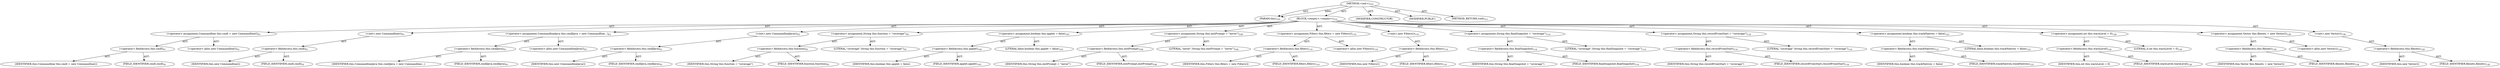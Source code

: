 digraph "&lt;init&gt;" {  
"111669149722" [label = <(METHOD,&lt;init&gt;)<SUB>310</SUB>> ]
"115964117038" [label = <(PARAM,this)<SUB>310</SUB>> ]
"25769803804" [label = <(BLOCK,&lt;empty&gt;,&lt;empty&gt;)<SUB>310</SUB>> ]
"30064771134" [label = <(&lt;operator&gt;.assignment,Commandline this.cmdl = new Commandline())<SUB>91</SUB>> ]
"30064771135" [label = <(&lt;operator&gt;.fieldAccess,this.cmdl)<SUB>91</SUB>> ]
"68719476797" [label = <(IDENTIFIER,this,Commandline this.cmdl = new Commandline())> ]
"55834574876" [label = <(FIELD_IDENTIFIER,cmdl,cmdl)<SUB>91</SUB>> ]
"30064771136" [label = <(&lt;operator&gt;.alloc,new Commandline())<SUB>91</SUB>> ]
"30064771137" [label = <(&lt;init&gt;,new Commandline())<SUB>91</SUB>> ]
"30064771138" [label = <(&lt;operator&gt;.fieldAccess,this.cmdl)<SUB>91</SUB>> ]
"68719476798" [label = <(IDENTIFIER,this,new Commandline())> ]
"55834574877" [label = <(FIELD_IDENTIFIER,cmdl,cmdl)<SUB>91</SUB>> ]
"30064771139" [label = <(&lt;operator&gt;.assignment,CommandlineJava this.cmdlJava = new Commandline...)<SUB>93</SUB>> ]
"30064771140" [label = <(&lt;operator&gt;.fieldAccess,this.cmdlJava)<SUB>93</SUB>> ]
"68719476799" [label = <(IDENTIFIER,this,CommandlineJava this.cmdlJava = new Commandline...)> ]
"55834574878" [label = <(FIELD_IDENTIFIER,cmdlJava,cmdlJava)<SUB>93</SUB>> ]
"30064771141" [label = <(&lt;operator&gt;.alloc,new CommandlineJava())<SUB>93</SUB>> ]
"30064771142" [label = <(&lt;init&gt;,new CommandlineJava())<SUB>93</SUB>> ]
"30064771143" [label = <(&lt;operator&gt;.fieldAccess,this.cmdlJava)<SUB>93</SUB>> ]
"68719476800" [label = <(IDENTIFIER,this,new CommandlineJava())> ]
"55834574879" [label = <(FIELD_IDENTIFIER,cmdlJava,cmdlJava)<SUB>93</SUB>> ]
"30064771144" [label = <(&lt;operator&gt;.assignment,String this.function = &quot;coverage&quot;)<SUB>95</SUB>> ]
"30064771145" [label = <(&lt;operator&gt;.fieldAccess,this.function)<SUB>95</SUB>> ]
"68719476801" [label = <(IDENTIFIER,this,String this.function = &quot;coverage&quot;)> ]
"55834574880" [label = <(FIELD_IDENTIFIER,function,function)<SUB>95</SUB>> ]
"90194313227" [label = <(LITERAL,&quot;coverage&quot;,String this.function = &quot;coverage&quot;)<SUB>95</SUB>> ]
"30064771146" [label = <(&lt;operator&gt;.assignment,boolean this.applet = false)<SUB>105</SUB>> ]
"30064771147" [label = <(&lt;operator&gt;.fieldAccess,this.applet)<SUB>105</SUB>> ]
"68719476802" [label = <(IDENTIFIER,this,boolean this.applet = false)> ]
"55834574881" [label = <(FIELD_IDENTIFIER,applet,applet)<SUB>105</SUB>> ]
"90194313228" [label = <(LITERAL,false,boolean this.applet = false)<SUB>105</SUB>> ]
"30064771148" [label = <(&lt;operator&gt;.assignment,String this.exitPrompt = &quot;never&quot;)<SUB>108</SUB>> ]
"30064771149" [label = <(&lt;operator&gt;.fieldAccess,this.exitPrompt)<SUB>108</SUB>> ]
"68719476803" [label = <(IDENTIFIER,this,String this.exitPrompt = &quot;never&quot;)> ]
"55834574882" [label = <(FIELD_IDENTIFIER,exitPrompt,exitPrompt)<SUB>108</SUB>> ]
"90194313229" [label = <(LITERAL,&quot;never&quot;,String this.exitPrompt = &quot;never&quot;)<SUB>108</SUB>> ]
"30064771150" [label = <(&lt;operator&gt;.assignment,Filters this.filters = new Filters())<SUB>110</SUB>> ]
"30064771151" [label = <(&lt;operator&gt;.fieldAccess,this.filters)<SUB>110</SUB>> ]
"68719476804" [label = <(IDENTIFIER,this,Filters this.filters = new Filters())> ]
"55834574883" [label = <(FIELD_IDENTIFIER,filters,filters)<SUB>110</SUB>> ]
"30064771152" [label = <(&lt;operator&gt;.alloc,new Filters())<SUB>110</SUB>> ]
"30064771153" [label = <(&lt;init&gt;,new Filters())<SUB>110</SUB>> ]
"30064771154" [label = <(&lt;operator&gt;.fieldAccess,this.filters)<SUB>110</SUB>> ]
"68719476805" [label = <(IDENTIFIER,this,new Filters())> ]
"55834574884" [label = <(FIELD_IDENTIFIER,filters,filters)<SUB>110</SUB>> ]
"30064771155" [label = <(&lt;operator&gt;.assignment,String this.finalSnapshot = &quot;coverage&quot;)<SUB>114</SUB>> ]
"30064771156" [label = <(&lt;operator&gt;.fieldAccess,this.finalSnapshot)<SUB>114</SUB>> ]
"68719476806" [label = <(IDENTIFIER,this,String this.finalSnapshot = &quot;coverage&quot;)> ]
"55834574885" [label = <(FIELD_IDENTIFIER,finalSnapshot,finalSnapshot)<SUB>114</SUB>> ]
"90194313230" [label = <(LITERAL,&quot;coverage&quot;,String this.finalSnapshot = &quot;coverage&quot;)<SUB>114</SUB>> ]
"30064771157" [label = <(&lt;operator&gt;.assignment,String this.recordFromStart = &quot;coverage&quot;)<SUB>116</SUB>> ]
"30064771158" [label = <(&lt;operator&gt;.fieldAccess,this.recordFromStart)<SUB>116</SUB>> ]
"68719476807" [label = <(IDENTIFIER,this,String this.recordFromStart = &quot;coverage&quot;)> ]
"55834574886" [label = <(FIELD_IDENTIFIER,recordFromStart,recordFromStart)<SUB>116</SUB>> ]
"90194313231" [label = <(LITERAL,&quot;coverage&quot;,String this.recordFromStart = &quot;coverage&quot;)<SUB>116</SUB>> ]
"30064771159" [label = <(&lt;operator&gt;.assignment,boolean this.trackNatives = false)<SUB>122</SUB>> ]
"30064771160" [label = <(&lt;operator&gt;.fieldAccess,this.trackNatives)<SUB>122</SUB>> ]
"68719476808" [label = <(IDENTIFIER,this,boolean this.trackNatives = false)> ]
"55834574887" [label = <(FIELD_IDENTIFIER,trackNatives,trackNatives)<SUB>122</SUB>> ]
"90194313232" [label = <(LITERAL,false,boolean this.trackNatives = false)<SUB>122</SUB>> ]
"30064771161" [label = <(&lt;operator&gt;.assignment,int this.warnLevel = 0)<SUB>126</SUB>> ]
"30064771162" [label = <(&lt;operator&gt;.fieldAccess,this.warnLevel)<SUB>126</SUB>> ]
"68719476809" [label = <(IDENTIFIER,this,int this.warnLevel = 0)> ]
"55834574888" [label = <(FIELD_IDENTIFIER,warnLevel,warnLevel)<SUB>126</SUB>> ]
"90194313233" [label = <(LITERAL,0,int this.warnLevel = 0)<SUB>126</SUB>> ]
"30064771163" [label = <(&lt;operator&gt;.assignment,Vector this.filesets = new Vector())<SUB>128</SUB>> ]
"30064771164" [label = <(&lt;operator&gt;.fieldAccess,this.filesets)<SUB>128</SUB>> ]
"68719476810" [label = <(IDENTIFIER,this,Vector this.filesets = new Vector())> ]
"55834574889" [label = <(FIELD_IDENTIFIER,filesets,filesets)<SUB>128</SUB>> ]
"30064771165" [label = <(&lt;operator&gt;.alloc,new Vector())<SUB>128</SUB>> ]
"30064771166" [label = <(&lt;init&gt;,new Vector())<SUB>128</SUB>> ]
"30064771167" [label = <(&lt;operator&gt;.fieldAccess,this.filesets)<SUB>128</SUB>> ]
"68719476811" [label = <(IDENTIFIER,this,new Vector())> ]
"55834574890" [label = <(FIELD_IDENTIFIER,filesets,filesets)<SUB>128</SUB>> ]
"133143986250" [label = <(MODIFIER,CONSTRUCTOR)> ]
"133143986251" [label = <(MODIFIER,PUBLIC)> ]
"128849018906" [label = <(METHOD_RETURN,void)<SUB>311</SUB>> ]
  "111669149722" -> "115964117038"  [ label = "AST: "] 
  "111669149722" -> "25769803804"  [ label = "AST: "] 
  "111669149722" -> "133143986250"  [ label = "AST: "] 
  "111669149722" -> "133143986251"  [ label = "AST: "] 
  "111669149722" -> "128849018906"  [ label = "AST: "] 
  "25769803804" -> "30064771134"  [ label = "AST: "] 
  "25769803804" -> "30064771137"  [ label = "AST: "] 
  "25769803804" -> "30064771139"  [ label = "AST: "] 
  "25769803804" -> "30064771142"  [ label = "AST: "] 
  "25769803804" -> "30064771144"  [ label = "AST: "] 
  "25769803804" -> "30064771146"  [ label = "AST: "] 
  "25769803804" -> "30064771148"  [ label = "AST: "] 
  "25769803804" -> "30064771150"  [ label = "AST: "] 
  "25769803804" -> "30064771153"  [ label = "AST: "] 
  "25769803804" -> "30064771155"  [ label = "AST: "] 
  "25769803804" -> "30064771157"  [ label = "AST: "] 
  "25769803804" -> "30064771159"  [ label = "AST: "] 
  "25769803804" -> "30064771161"  [ label = "AST: "] 
  "25769803804" -> "30064771163"  [ label = "AST: "] 
  "25769803804" -> "30064771166"  [ label = "AST: "] 
  "30064771134" -> "30064771135"  [ label = "AST: "] 
  "30064771134" -> "30064771136"  [ label = "AST: "] 
  "30064771135" -> "68719476797"  [ label = "AST: "] 
  "30064771135" -> "55834574876"  [ label = "AST: "] 
  "30064771137" -> "30064771138"  [ label = "AST: "] 
  "30064771138" -> "68719476798"  [ label = "AST: "] 
  "30064771138" -> "55834574877"  [ label = "AST: "] 
  "30064771139" -> "30064771140"  [ label = "AST: "] 
  "30064771139" -> "30064771141"  [ label = "AST: "] 
  "30064771140" -> "68719476799"  [ label = "AST: "] 
  "30064771140" -> "55834574878"  [ label = "AST: "] 
  "30064771142" -> "30064771143"  [ label = "AST: "] 
  "30064771143" -> "68719476800"  [ label = "AST: "] 
  "30064771143" -> "55834574879"  [ label = "AST: "] 
  "30064771144" -> "30064771145"  [ label = "AST: "] 
  "30064771144" -> "90194313227"  [ label = "AST: "] 
  "30064771145" -> "68719476801"  [ label = "AST: "] 
  "30064771145" -> "55834574880"  [ label = "AST: "] 
  "30064771146" -> "30064771147"  [ label = "AST: "] 
  "30064771146" -> "90194313228"  [ label = "AST: "] 
  "30064771147" -> "68719476802"  [ label = "AST: "] 
  "30064771147" -> "55834574881"  [ label = "AST: "] 
  "30064771148" -> "30064771149"  [ label = "AST: "] 
  "30064771148" -> "90194313229"  [ label = "AST: "] 
  "30064771149" -> "68719476803"  [ label = "AST: "] 
  "30064771149" -> "55834574882"  [ label = "AST: "] 
  "30064771150" -> "30064771151"  [ label = "AST: "] 
  "30064771150" -> "30064771152"  [ label = "AST: "] 
  "30064771151" -> "68719476804"  [ label = "AST: "] 
  "30064771151" -> "55834574883"  [ label = "AST: "] 
  "30064771153" -> "30064771154"  [ label = "AST: "] 
  "30064771154" -> "68719476805"  [ label = "AST: "] 
  "30064771154" -> "55834574884"  [ label = "AST: "] 
  "30064771155" -> "30064771156"  [ label = "AST: "] 
  "30064771155" -> "90194313230"  [ label = "AST: "] 
  "30064771156" -> "68719476806"  [ label = "AST: "] 
  "30064771156" -> "55834574885"  [ label = "AST: "] 
  "30064771157" -> "30064771158"  [ label = "AST: "] 
  "30064771157" -> "90194313231"  [ label = "AST: "] 
  "30064771158" -> "68719476807"  [ label = "AST: "] 
  "30064771158" -> "55834574886"  [ label = "AST: "] 
  "30064771159" -> "30064771160"  [ label = "AST: "] 
  "30064771159" -> "90194313232"  [ label = "AST: "] 
  "30064771160" -> "68719476808"  [ label = "AST: "] 
  "30064771160" -> "55834574887"  [ label = "AST: "] 
  "30064771161" -> "30064771162"  [ label = "AST: "] 
  "30064771161" -> "90194313233"  [ label = "AST: "] 
  "30064771162" -> "68719476809"  [ label = "AST: "] 
  "30064771162" -> "55834574888"  [ label = "AST: "] 
  "30064771163" -> "30064771164"  [ label = "AST: "] 
  "30064771163" -> "30064771165"  [ label = "AST: "] 
  "30064771164" -> "68719476810"  [ label = "AST: "] 
  "30064771164" -> "55834574889"  [ label = "AST: "] 
  "30064771166" -> "30064771167"  [ label = "AST: "] 
  "30064771167" -> "68719476811"  [ label = "AST: "] 
  "30064771167" -> "55834574890"  [ label = "AST: "] 
  "111669149722" -> "115964117038"  [ label = "DDG: "] 
}
